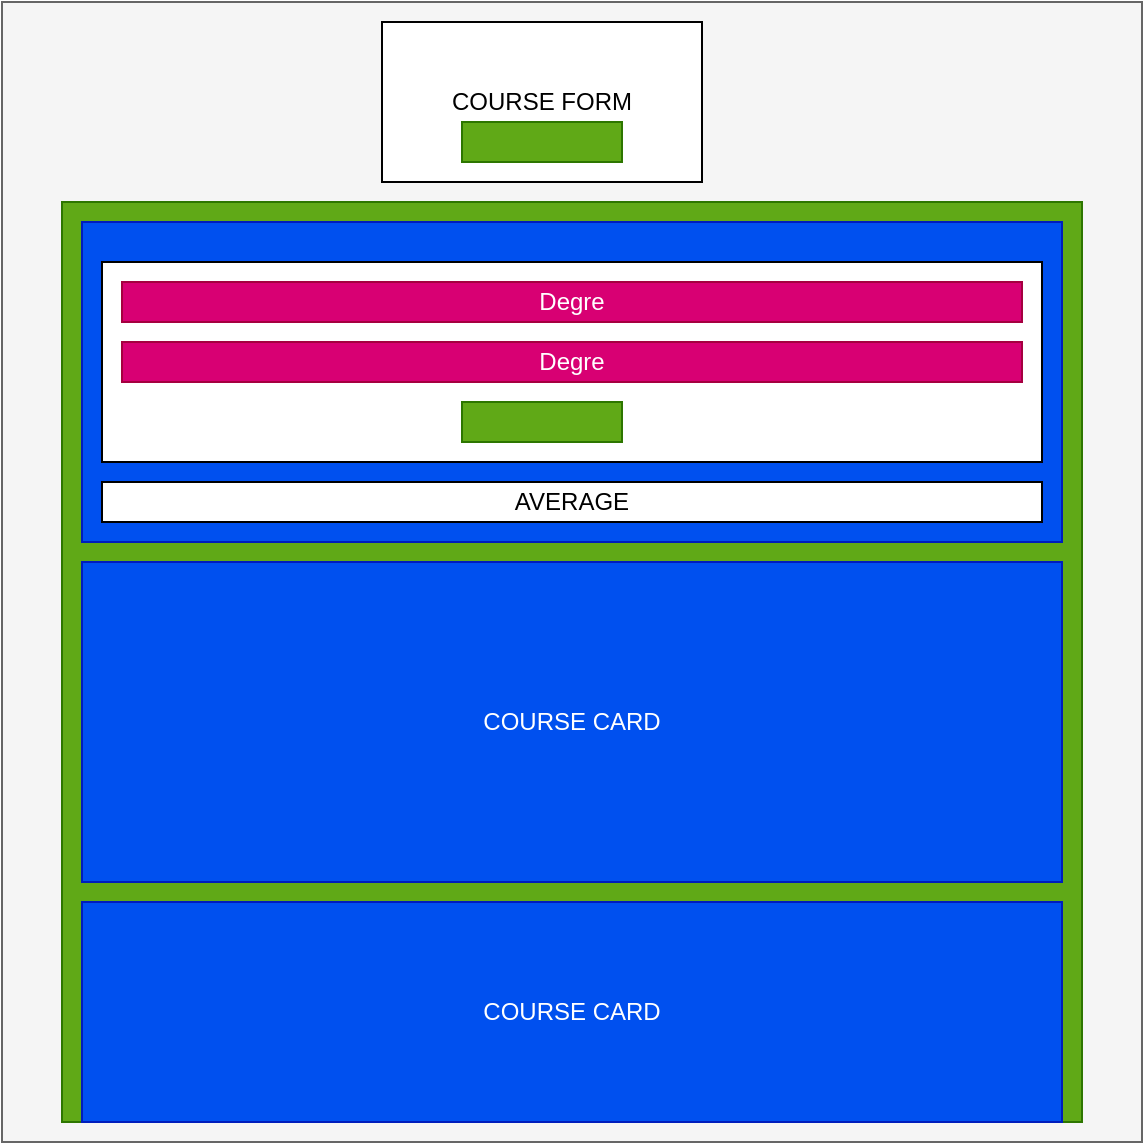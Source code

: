 <mxfile>
    <diagram id="DUJOcy2gwfJHqQwUAA3_" name="Page-1">
        <mxGraphModel dx="631" dy="729" grid="1" gridSize="10" guides="1" tooltips="1" connect="1" arrows="1" fold="1" page="1" pageScale="1" pageWidth="850" pageHeight="1100" math="0" shadow="0">
            <root>
                <mxCell id="0"/>
                <mxCell id="1" parent="0"/>
                <mxCell id="2" value="" style="whiteSpace=wrap;html=1;aspect=fixed;fillColor=#f5f5f5;fontColor=#333333;strokeColor=#666666;" vertex="1" parent="1">
                    <mxGeometry x="30" y="30" width="570" height="570" as="geometry"/>
                </mxCell>
                <mxCell id="4" value="COURSE FORM" style="rounded=0;whiteSpace=wrap;html=1;" vertex="1" parent="1">
                    <mxGeometry x="220" y="40" width="160" height="80" as="geometry"/>
                </mxCell>
                <mxCell id="8" value="" style="rounded=0;whiteSpace=wrap;html=1;fillColor=#60a917;strokeColor=#2D7600;fontColor=#ffffff;" vertex="1" parent="1">
                    <mxGeometry x="60" y="130" width="510" height="460" as="geometry"/>
                </mxCell>
                <mxCell id="9" value="COURSE CARD" style="rounded=0;whiteSpace=wrap;html=1;fillColor=#0050ef;strokeColor=#001DBC;fontColor=#ffffff;" vertex="1" parent="1">
                    <mxGeometry x="70" y="140" width="490" height="160" as="geometry"/>
                </mxCell>
                <mxCell id="11" value="COURSE CARD" style="rounded=0;whiteSpace=wrap;html=1;fillColor=#0050ef;strokeColor=#001DBC;fontColor=#ffffff;" vertex="1" parent="1">
                    <mxGeometry x="70" y="310" width="490" height="160" as="geometry"/>
                </mxCell>
                <mxCell id="12" value="COURSE CARD" style="rounded=0;whiteSpace=wrap;html=1;fillColor=#0050ef;strokeColor=#001DBC;fontColor=#ffffff;" vertex="1" parent="1">
                    <mxGeometry x="70" y="480" width="490" height="110" as="geometry"/>
                </mxCell>
                <mxCell id="13" value="" style="rounded=0;whiteSpace=wrap;html=1;" vertex="1" parent="1">
                    <mxGeometry x="80" y="160" width="470" height="100" as="geometry"/>
                </mxCell>
                <mxCell id="14" value="AVERAGE" style="rounded=0;whiteSpace=wrap;html=1;" vertex="1" parent="1">
                    <mxGeometry x="80" y="270" width="470" height="20" as="geometry"/>
                </mxCell>
                <mxCell id="15" value="Degre" style="rounded=0;whiteSpace=wrap;html=1;fillColor=#d80073;fontColor=#ffffff;strokeColor=#A50040;" vertex="1" parent="1">
                    <mxGeometry x="90" y="170" width="450" height="20" as="geometry"/>
                </mxCell>
                <mxCell id="16" value="Degre" style="rounded=0;whiteSpace=wrap;html=1;fillColor=#d80073;fontColor=#ffffff;strokeColor=#A50040;" vertex="1" parent="1">
                    <mxGeometry x="90" y="200" width="450" height="20" as="geometry"/>
                </mxCell>
                <mxCell id="17" value="" style="rounded=0;whiteSpace=wrap;html=1;fillColor=#60a917;fontColor=#ffffff;strokeColor=#2D7600;" vertex="1" parent="1">
                    <mxGeometry x="260" y="230" width="80" height="20" as="geometry"/>
                </mxCell>
                <mxCell id="18" value="" style="rounded=0;whiteSpace=wrap;html=1;fillColor=#60a917;fontColor=#ffffff;strokeColor=#2D7600;" vertex="1" parent="1">
                    <mxGeometry x="260" y="90" width="80" height="20" as="geometry"/>
                </mxCell>
            </root>
        </mxGraphModel>
    </diagram>
</mxfile>
